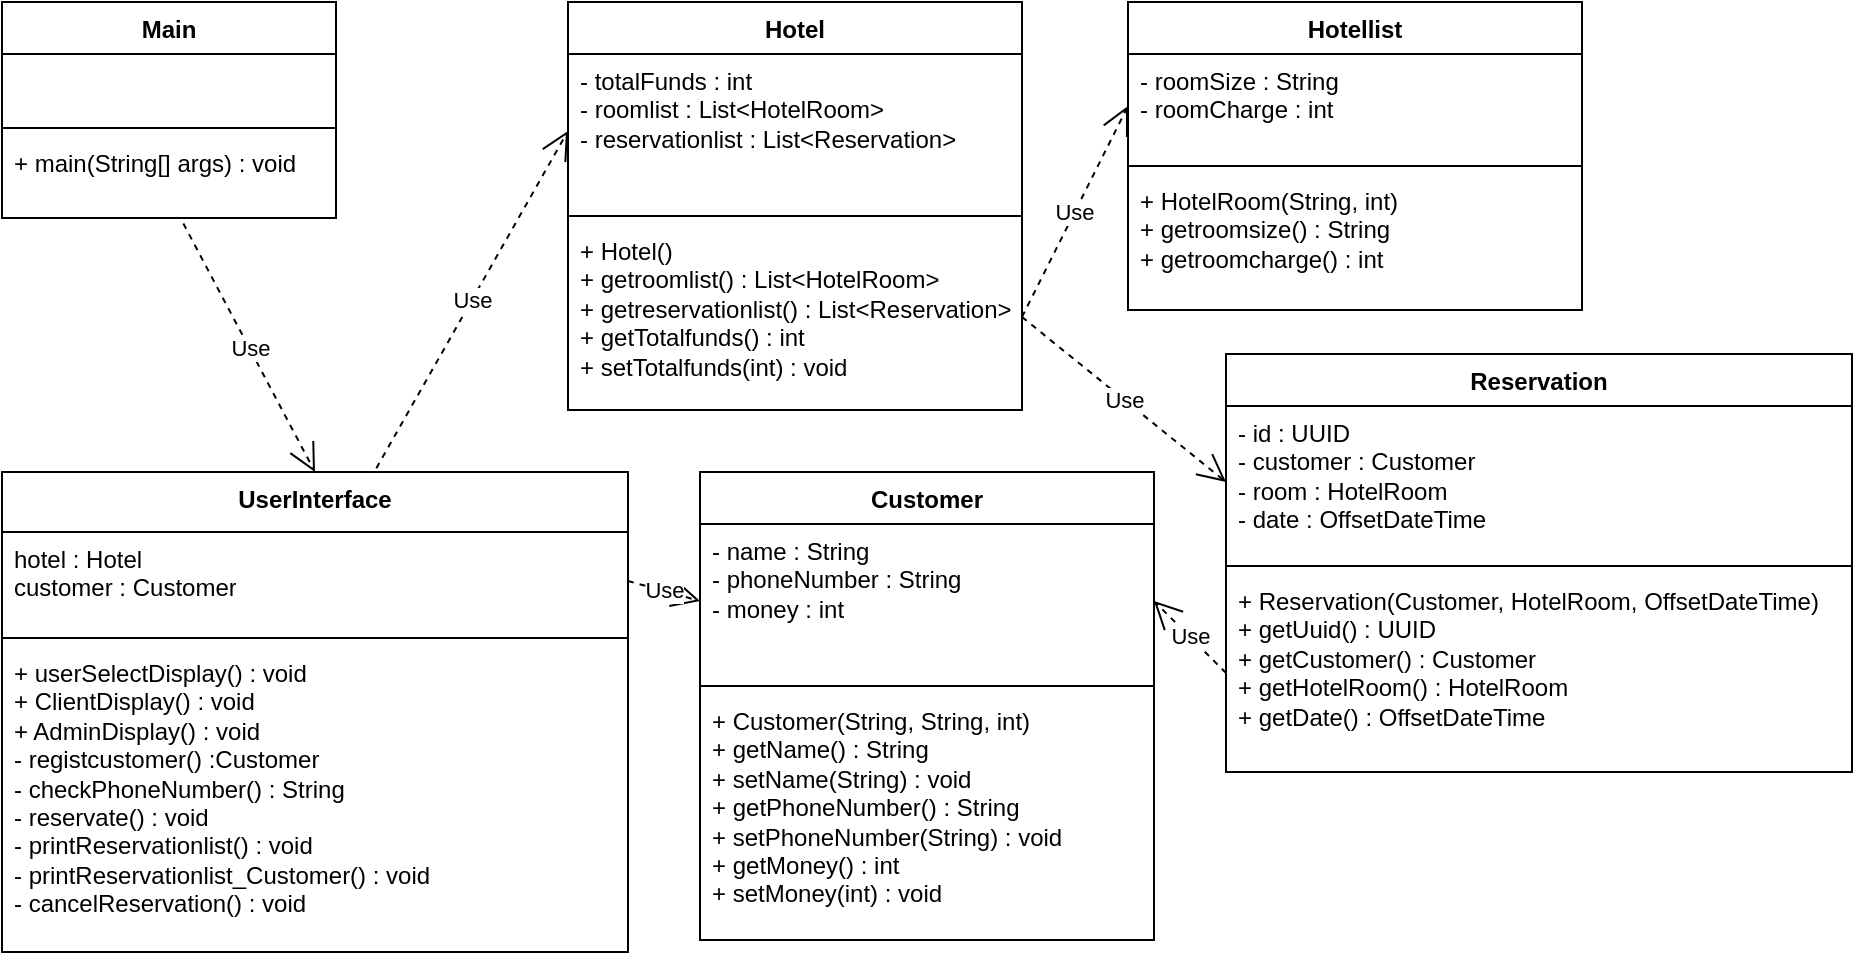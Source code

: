 <mxfile version="21.3.8" type="device">
  <diagram name="페이지-1" id="AuChmyiJomn3TATBQ4s7">
    <mxGraphModel dx="932" dy="487" grid="0" gridSize="10" guides="1" tooltips="1" connect="1" arrows="1" fold="1" page="1" pageScale="1" pageWidth="827" pageHeight="1169" math="0" shadow="0">
      <root>
        <mxCell id="0" />
        <mxCell id="1" parent="0" />
        <mxCell id="t_kuH5Lxwn2WDJ7sjXgc-1" value="Customer&lt;br&gt;" style="swimlane;fontStyle=1;align=center;verticalAlign=top;childLayout=stackLayout;horizontal=1;startSize=26;horizontalStack=0;resizeParent=1;resizeParentMax=0;resizeLast=0;collapsible=1;marginBottom=0;whiteSpace=wrap;html=1;" vertex="1" parent="1">
          <mxGeometry x="371" y="249" width="227" height="234" as="geometry" />
        </mxCell>
        <mxCell id="t_kuH5Lxwn2WDJ7sjXgc-2" value="- name : String&lt;br&gt;- phoneNumber : String&lt;br&gt;- money : int" style="text;strokeColor=none;fillColor=none;align=left;verticalAlign=top;spacingLeft=4;spacingRight=4;overflow=hidden;rotatable=0;points=[[0,0.5],[1,0.5]];portConstraint=eastwest;whiteSpace=wrap;html=1;" vertex="1" parent="t_kuH5Lxwn2WDJ7sjXgc-1">
          <mxGeometry y="26" width="227" height="77" as="geometry" />
        </mxCell>
        <mxCell id="t_kuH5Lxwn2WDJ7sjXgc-3" value="" style="line;strokeWidth=1;fillColor=none;align=left;verticalAlign=middle;spacingTop=-1;spacingLeft=3;spacingRight=3;rotatable=0;labelPosition=right;points=[];portConstraint=eastwest;strokeColor=inherit;" vertex="1" parent="t_kuH5Lxwn2WDJ7sjXgc-1">
          <mxGeometry y="103" width="227" height="8" as="geometry" />
        </mxCell>
        <mxCell id="t_kuH5Lxwn2WDJ7sjXgc-4" value="+ Customer(String, String, int)&lt;br&gt;+ getName() : String&lt;br&gt;+ setName(String) : void&lt;br&gt;+ getPhoneNumber() : String&lt;br&gt;+ setPhoneNumber(String) : void&lt;br&gt;+ getMoney() : int&lt;br&gt;+ setMoney(int) : void" style="text;strokeColor=none;fillColor=none;align=left;verticalAlign=top;spacingLeft=4;spacingRight=4;overflow=hidden;rotatable=0;points=[[0,0.5],[1,0.5]];portConstraint=eastwest;whiteSpace=wrap;html=1;" vertex="1" parent="t_kuH5Lxwn2WDJ7sjXgc-1">
          <mxGeometry y="111" width="227" height="123" as="geometry" />
        </mxCell>
        <mxCell id="t_kuH5Lxwn2WDJ7sjXgc-5" value="Hotel" style="swimlane;fontStyle=1;align=center;verticalAlign=top;childLayout=stackLayout;horizontal=1;startSize=26;horizontalStack=0;resizeParent=1;resizeParentMax=0;resizeLast=0;collapsible=1;marginBottom=0;whiteSpace=wrap;html=1;" vertex="1" parent="1">
          <mxGeometry x="305" y="14" width="227" height="204" as="geometry" />
        </mxCell>
        <mxCell id="t_kuH5Lxwn2WDJ7sjXgc-6" value="- totalFunds : int&lt;br&gt;- roomlist : List&amp;lt;HotelRoom&amp;gt;&lt;br&gt;- reservationlist : List&amp;lt;Reservation&amp;gt;" style="text;strokeColor=none;fillColor=none;align=left;verticalAlign=top;spacingLeft=4;spacingRight=4;overflow=hidden;rotatable=0;points=[[0,0.5],[1,0.5]];portConstraint=eastwest;whiteSpace=wrap;html=1;" vertex="1" parent="t_kuH5Lxwn2WDJ7sjXgc-5">
          <mxGeometry y="26" width="227" height="77" as="geometry" />
        </mxCell>
        <mxCell id="t_kuH5Lxwn2WDJ7sjXgc-7" value="" style="line;strokeWidth=1;fillColor=none;align=left;verticalAlign=middle;spacingTop=-1;spacingLeft=3;spacingRight=3;rotatable=0;labelPosition=right;points=[];portConstraint=eastwest;strokeColor=inherit;" vertex="1" parent="t_kuH5Lxwn2WDJ7sjXgc-5">
          <mxGeometry y="103" width="227" height="8" as="geometry" />
        </mxCell>
        <mxCell id="t_kuH5Lxwn2WDJ7sjXgc-8" value="+ Hotel()&lt;br&gt;+ getroomlist() : List&amp;lt;HotelRoom&amp;gt;&lt;br&gt;+ getreservationlist() : List&amp;lt;Reservation&amp;gt;&lt;br&gt;+ getTotalfunds() : int&lt;br&gt;+ setTotalfunds(int) : void" style="text;strokeColor=none;fillColor=none;align=left;verticalAlign=top;spacingLeft=4;spacingRight=4;overflow=hidden;rotatable=0;points=[[0,0.5],[1,0.5]];portConstraint=eastwest;whiteSpace=wrap;html=1;" vertex="1" parent="t_kuH5Lxwn2WDJ7sjXgc-5">
          <mxGeometry y="111" width="227" height="93" as="geometry" />
        </mxCell>
        <mxCell id="t_kuH5Lxwn2WDJ7sjXgc-9" value="Hotellist" style="swimlane;fontStyle=1;align=center;verticalAlign=top;childLayout=stackLayout;horizontal=1;startSize=26;horizontalStack=0;resizeParent=1;resizeParentMax=0;resizeLast=0;collapsible=1;marginBottom=0;whiteSpace=wrap;html=1;" vertex="1" parent="1">
          <mxGeometry x="585" y="14" width="227" height="154" as="geometry" />
        </mxCell>
        <mxCell id="t_kuH5Lxwn2WDJ7sjXgc-10" value="- roomSize : String&lt;br&gt;- roomCharge : int" style="text;strokeColor=none;fillColor=none;align=left;verticalAlign=top;spacingLeft=4;spacingRight=4;overflow=hidden;rotatable=0;points=[[0,0.5],[1,0.5]];portConstraint=eastwest;whiteSpace=wrap;html=1;" vertex="1" parent="t_kuH5Lxwn2WDJ7sjXgc-9">
          <mxGeometry y="26" width="227" height="52" as="geometry" />
        </mxCell>
        <mxCell id="t_kuH5Lxwn2WDJ7sjXgc-11" value="" style="line;strokeWidth=1;fillColor=none;align=left;verticalAlign=middle;spacingTop=-1;spacingLeft=3;spacingRight=3;rotatable=0;labelPosition=right;points=[];portConstraint=eastwest;strokeColor=inherit;" vertex="1" parent="t_kuH5Lxwn2WDJ7sjXgc-9">
          <mxGeometry y="78" width="227" height="8" as="geometry" />
        </mxCell>
        <mxCell id="t_kuH5Lxwn2WDJ7sjXgc-12" value="+ HotelRoom(String, int)&lt;br&gt;+ getroomsize() : String&lt;br&gt;+ getroomcharge() : int" style="text;strokeColor=none;fillColor=none;align=left;verticalAlign=top;spacingLeft=4;spacingRight=4;overflow=hidden;rotatable=0;points=[[0,0.5],[1,0.5]];portConstraint=eastwest;whiteSpace=wrap;html=1;" vertex="1" parent="t_kuH5Lxwn2WDJ7sjXgc-9">
          <mxGeometry y="86" width="227" height="68" as="geometry" />
        </mxCell>
        <mxCell id="t_kuH5Lxwn2WDJ7sjXgc-13" value="Main" style="swimlane;fontStyle=1;align=center;verticalAlign=top;childLayout=stackLayout;horizontal=1;startSize=26;horizontalStack=0;resizeParent=1;resizeParentMax=0;resizeLast=0;collapsible=1;marginBottom=0;whiteSpace=wrap;html=1;" vertex="1" parent="1">
          <mxGeometry x="22" y="14" width="167" height="108" as="geometry" />
        </mxCell>
        <mxCell id="t_kuH5Lxwn2WDJ7sjXgc-14" value="&amp;nbsp;" style="text;strokeColor=none;fillColor=none;align=left;verticalAlign=top;spacingLeft=4;spacingRight=4;overflow=hidden;rotatable=0;points=[[0,0.5],[1,0.5]];portConstraint=eastwest;whiteSpace=wrap;html=1;" vertex="1" parent="t_kuH5Lxwn2WDJ7sjXgc-13">
          <mxGeometry y="26" width="167" height="33" as="geometry" />
        </mxCell>
        <mxCell id="t_kuH5Lxwn2WDJ7sjXgc-15" value="" style="line;strokeWidth=1;fillColor=none;align=left;verticalAlign=middle;spacingTop=-1;spacingLeft=3;spacingRight=3;rotatable=0;labelPosition=right;points=[];portConstraint=eastwest;strokeColor=inherit;" vertex="1" parent="t_kuH5Lxwn2WDJ7sjXgc-13">
          <mxGeometry y="59" width="167" height="8" as="geometry" />
        </mxCell>
        <mxCell id="t_kuH5Lxwn2WDJ7sjXgc-16" value="+ main(String[] args) : void" style="text;strokeColor=none;fillColor=none;align=left;verticalAlign=top;spacingLeft=4;spacingRight=4;overflow=hidden;rotatable=0;points=[[0,0.5],[1,0.5]];portConstraint=eastwest;whiteSpace=wrap;html=1;" vertex="1" parent="t_kuH5Lxwn2WDJ7sjXgc-13">
          <mxGeometry y="67" width="167" height="41" as="geometry" />
        </mxCell>
        <mxCell id="t_kuH5Lxwn2WDJ7sjXgc-21" value="Reservation" style="swimlane;fontStyle=1;align=center;verticalAlign=top;childLayout=stackLayout;horizontal=1;startSize=26;horizontalStack=0;resizeParent=1;resizeParentMax=0;resizeLast=0;collapsible=1;marginBottom=0;whiteSpace=wrap;html=1;" vertex="1" parent="1">
          <mxGeometry x="634" y="190" width="313" height="209" as="geometry" />
        </mxCell>
        <mxCell id="t_kuH5Lxwn2WDJ7sjXgc-22" value="- id : UUID&lt;br&gt;- customer : Customer&lt;br&gt;- room : HotelRoom&lt;br&gt;- date : OffsetDateTime" style="text;strokeColor=none;fillColor=none;align=left;verticalAlign=top;spacingLeft=4;spacingRight=4;overflow=hidden;rotatable=0;points=[[0,0.5],[1,0.5]];portConstraint=eastwest;whiteSpace=wrap;html=1;" vertex="1" parent="t_kuH5Lxwn2WDJ7sjXgc-21">
          <mxGeometry y="26" width="313" height="76" as="geometry" />
        </mxCell>
        <mxCell id="t_kuH5Lxwn2WDJ7sjXgc-23" value="" style="line;strokeWidth=1;fillColor=none;align=left;verticalAlign=middle;spacingTop=-1;spacingLeft=3;spacingRight=3;rotatable=0;labelPosition=right;points=[];portConstraint=eastwest;strokeColor=inherit;" vertex="1" parent="t_kuH5Lxwn2WDJ7sjXgc-21">
          <mxGeometry y="102" width="313" height="8" as="geometry" />
        </mxCell>
        <mxCell id="t_kuH5Lxwn2WDJ7sjXgc-24" value="+ Reservation(Customer, HotelRoom, OffsetDateTime)&lt;br&gt;+ getUuid() : UUID&lt;br&gt;+ getCustomer() : Customer&lt;br&gt;+ getHotelRoom() : HotelRoom&lt;br&gt;+ getDate() : OffsetDateTime" style="text;strokeColor=none;fillColor=none;align=left;verticalAlign=top;spacingLeft=4;spacingRight=4;overflow=hidden;rotatable=0;points=[[0,0.5],[1,0.5]];portConstraint=eastwest;whiteSpace=wrap;html=1;" vertex="1" parent="t_kuH5Lxwn2WDJ7sjXgc-21">
          <mxGeometry y="110" width="313" height="99" as="geometry" />
        </mxCell>
        <mxCell id="t_kuH5Lxwn2WDJ7sjXgc-25" value="UserInterface" style="swimlane;fontStyle=1;align=center;verticalAlign=top;childLayout=stackLayout;horizontal=1;startSize=30;horizontalStack=0;resizeParent=1;resizeParentMax=0;resizeLast=0;collapsible=1;marginBottom=0;whiteSpace=wrap;html=1;" vertex="1" parent="1">
          <mxGeometry x="22" y="249" width="313" height="240" as="geometry" />
        </mxCell>
        <mxCell id="t_kuH5Lxwn2WDJ7sjXgc-26" value="hotel : Hotel&lt;br&gt;customer : Customer" style="text;strokeColor=none;fillColor=none;align=left;verticalAlign=top;spacingLeft=4;spacingRight=4;overflow=hidden;rotatable=0;points=[[0,0.5],[1,0.5]];portConstraint=eastwest;whiteSpace=wrap;html=1;" vertex="1" parent="t_kuH5Lxwn2WDJ7sjXgc-25">
          <mxGeometry y="30" width="313" height="49" as="geometry" />
        </mxCell>
        <mxCell id="t_kuH5Lxwn2WDJ7sjXgc-27" value="" style="line;strokeWidth=1;fillColor=none;align=left;verticalAlign=middle;spacingTop=-1;spacingLeft=3;spacingRight=3;rotatable=0;labelPosition=right;points=[];portConstraint=eastwest;strokeColor=inherit;" vertex="1" parent="t_kuH5Lxwn2WDJ7sjXgc-25">
          <mxGeometry y="79" width="313" height="8" as="geometry" />
        </mxCell>
        <mxCell id="t_kuH5Lxwn2WDJ7sjXgc-28" value="+ userSelectDisplay() : void&lt;br&gt;+ ClientDisplay() : void&lt;br&gt;+ AdminDisplay() : void&lt;br&gt;- registcustomer() :Customer&lt;br&gt;- checkPhoneNumber() : String&lt;br&gt;- reservate() : void&lt;br&gt;- printReservationlist() : void&lt;br&gt;- printReservationlist_Customer() : void&lt;br&gt;- cancelReservation() : void" style="text;strokeColor=none;fillColor=none;align=left;verticalAlign=top;spacingLeft=4;spacingRight=4;overflow=hidden;rotatable=0;points=[[0,0.5],[1,0.5]];portConstraint=eastwest;whiteSpace=wrap;html=1;" vertex="1" parent="t_kuH5Lxwn2WDJ7sjXgc-25">
          <mxGeometry y="87" width="313" height="153" as="geometry" />
        </mxCell>
        <mxCell id="t_kuH5Lxwn2WDJ7sjXgc-29" value="Use" style="endArrow=open;endSize=12;dashed=1;html=1;rounded=0;exitX=0.543;exitY=1.067;exitDx=0;exitDy=0;entryX=0.5;entryY=0;entryDx=0;entryDy=0;exitPerimeter=0;" edge="1" parent="1" source="t_kuH5Lxwn2WDJ7sjXgc-16" target="t_kuH5Lxwn2WDJ7sjXgc-25">
          <mxGeometry width="160" relative="1" as="geometry">
            <mxPoint x="322" y="194" as="sourcePoint" />
            <mxPoint x="482" y="194" as="targetPoint" />
          </mxGeometry>
        </mxCell>
        <mxCell id="t_kuH5Lxwn2WDJ7sjXgc-30" value="Use" style="endArrow=open;endSize=12;dashed=1;html=1;rounded=0;entryX=0;entryY=0.5;entryDx=0;entryDy=0;exitX=1;exitY=0.5;exitDx=0;exitDy=0;" edge="1" parent="1" source="t_kuH5Lxwn2WDJ7sjXgc-8" target="t_kuH5Lxwn2WDJ7sjXgc-10">
          <mxGeometry width="160" relative="1" as="geometry">
            <mxPoint x="212" y="335" as="sourcePoint" />
            <mxPoint x="295" y="318" as="targetPoint" />
          </mxGeometry>
        </mxCell>
        <mxCell id="t_kuH5Lxwn2WDJ7sjXgc-31" value="Use" style="endArrow=open;endSize=12;dashed=1;html=1;rounded=0;exitX=1;exitY=0.5;exitDx=0;exitDy=0;entryX=0;entryY=0.5;entryDx=0;entryDy=0;" edge="1" parent="1" source="t_kuH5Lxwn2WDJ7sjXgc-8" target="t_kuH5Lxwn2WDJ7sjXgc-22">
          <mxGeometry width="160" relative="1" as="geometry">
            <mxPoint x="222" y="345" as="sourcePoint" />
            <mxPoint x="305" y="328" as="targetPoint" />
          </mxGeometry>
        </mxCell>
        <mxCell id="t_kuH5Lxwn2WDJ7sjXgc-32" value="Use" style="endArrow=open;endSize=12;dashed=1;html=1;rounded=0;exitX=0;exitY=0.5;exitDx=0;exitDy=0;entryX=1;entryY=0.5;entryDx=0;entryDy=0;" edge="1" parent="1" source="t_kuH5Lxwn2WDJ7sjXgc-24" target="t_kuH5Lxwn2WDJ7sjXgc-2">
          <mxGeometry width="160" relative="1" as="geometry">
            <mxPoint x="232" y="355" as="sourcePoint" />
            <mxPoint x="315" y="338" as="targetPoint" />
          </mxGeometry>
        </mxCell>
        <mxCell id="t_kuH5Lxwn2WDJ7sjXgc-33" value="Use" style="endArrow=open;endSize=12;dashed=1;html=1;rounded=0;exitX=0.598;exitY=-0.008;exitDx=0;exitDy=0;entryX=0;entryY=0.5;entryDx=0;entryDy=0;exitPerimeter=0;" edge="1" parent="1" source="t_kuH5Lxwn2WDJ7sjXgc-25" target="t_kuH5Lxwn2WDJ7sjXgc-6">
          <mxGeometry width="160" relative="1" as="geometry">
            <mxPoint x="123" y="135" as="sourcePoint" />
            <mxPoint x="189" y="259" as="targetPoint" />
          </mxGeometry>
        </mxCell>
        <mxCell id="t_kuH5Lxwn2WDJ7sjXgc-34" value="Use" style="endArrow=open;endSize=12;dashed=1;html=1;rounded=0;exitX=1;exitY=0.5;exitDx=0;exitDy=0;entryX=0;entryY=0.5;entryDx=0;entryDy=0;" edge="1" parent="1" source="t_kuH5Lxwn2WDJ7sjXgc-26" target="t_kuH5Lxwn2WDJ7sjXgc-2">
          <mxGeometry width="160" relative="1" as="geometry">
            <mxPoint x="133" y="145" as="sourcePoint" />
            <mxPoint x="199" y="269" as="targetPoint" />
          </mxGeometry>
        </mxCell>
      </root>
    </mxGraphModel>
  </diagram>
</mxfile>
